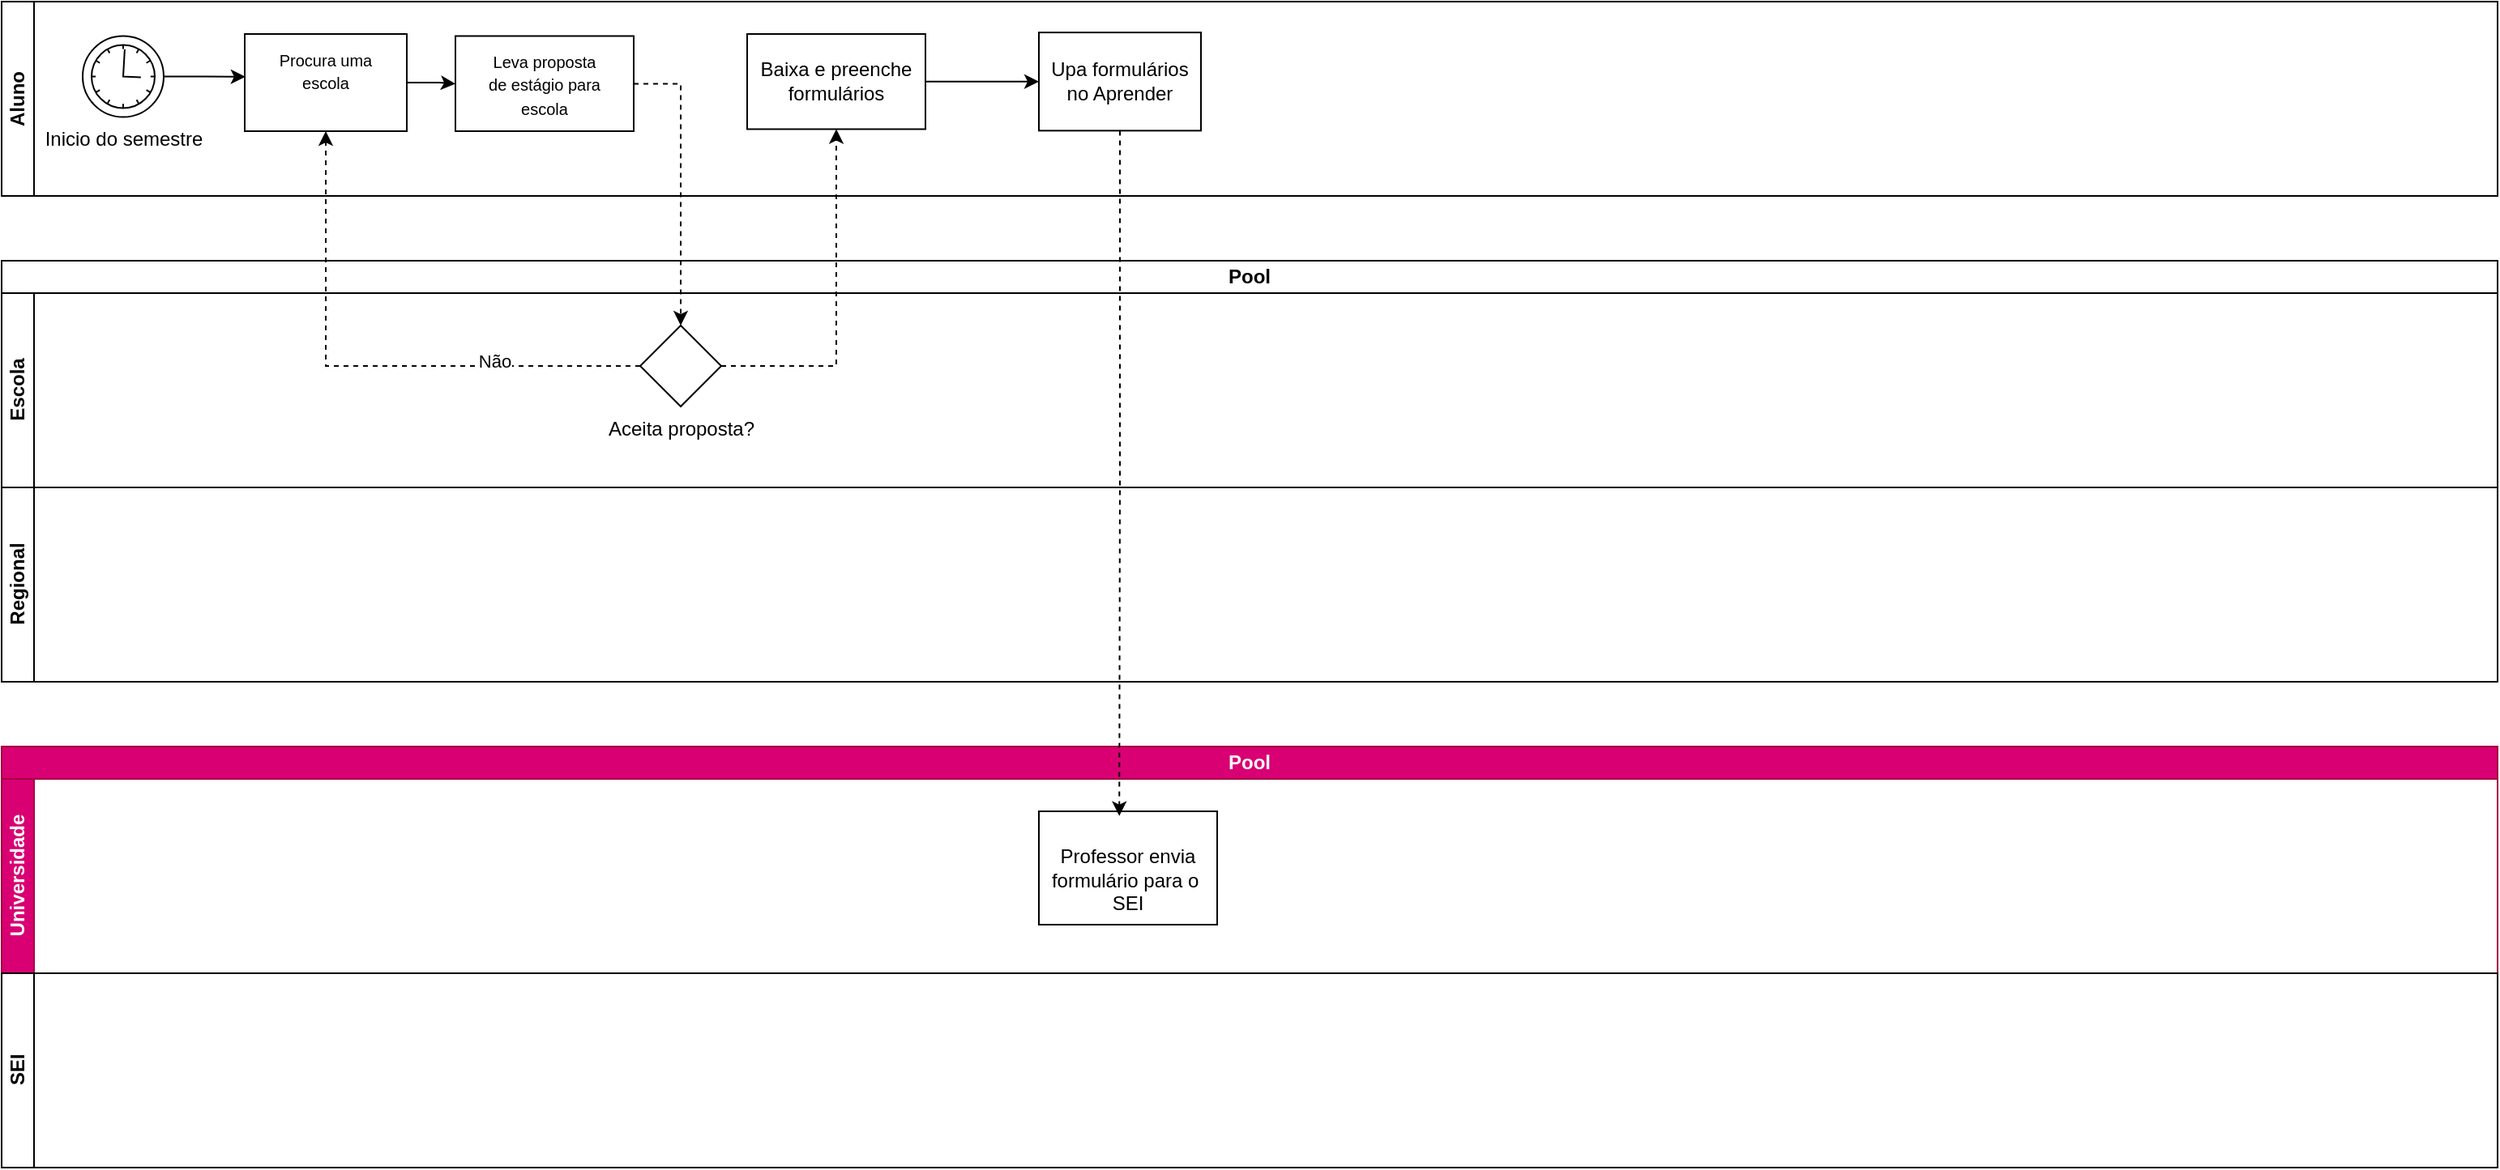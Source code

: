 <mxfile version="27.0.6">
  <diagram name="Página-1" id="58Cpc6Z6Knesa83rlpg5">
    <mxGraphModel dx="1358" dy="740" grid="1" gridSize="10" guides="1" tooltips="1" connect="1" arrows="1" fold="1" page="1" pageScale="1" pageWidth="827" pageHeight="1169" math="0" shadow="0">
      <root>
        <mxCell id="0" />
        <mxCell id="1" parent="0" />
        <mxCell id="0_S_lkyrO5err_jvZOYl-1" value="&lt;font style=&quot;color: light-dark(rgb(0, 0, 0), rgb(0, 0, 0));&quot;&gt;Aluno&lt;/font&gt;" style="swimlane;startSize=20;horizontal=0;html=1;whiteSpace=wrap;labelBackgroundColor=none;fillColor=light-dark(#FFFFFF,#FFFF00);" vertex="1" parent="1">
          <mxGeometry x="20" y="40" width="1540" height="120" as="geometry" />
        </mxCell>
        <mxCell id="0_S_lkyrO5err_jvZOYl-13" value="Inicio do semestre" style="points=[[0.145,0.145,0],[0.5,0,0],[0.855,0.145,0],[1,0.5,0],[0.855,0.855,0],[0.5,1,0],[0.145,0.855,0],[0,0.5,0]];shape=mxgraph.bpmn.event;html=1;verticalLabelPosition=bottom;labelBackgroundColor=#ffffff;verticalAlign=top;align=center;perimeter=ellipsePerimeter;outlineConnect=0;aspect=fixed;outline=standard;symbol=timer;" vertex="1" parent="0_S_lkyrO5err_jvZOYl-1">
          <mxGeometry x="50" y="21.25" width="50" height="50" as="geometry" />
        </mxCell>
        <mxCell id="0_S_lkyrO5err_jvZOYl-16" value="&lt;font style=&quot;font-size: 10px;&quot;&gt;Procura uma&lt;/font&gt;&lt;div&gt;&lt;font style=&quot;font-size: 10px;&quot;&gt;escola&lt;/font&gt;&lt;/div&gt;&lt;div&gt;&lt;font style=&quot;font-size: 10px;&quot;&gt;&lt;br&gt;&lt;/font&gt;&lt;/div&gt;" style="points=[[0.25,0,0],[0.5,0,0],[0.75,0,0],[1,0.25,0],[1,0.5,0],[1,0.75,0],[0.75,1,0],[0.5,1,0],[0.25,1,0],[0,0.75,0],[0,0.5,0],[0,0.25,0]];shape=mxgraph.bpmn.task2;whiteSpace=wrap;rectStyle=rounded;size=10;html=1;container=1;expand=0;collapsible=0;taskMarker=abstract;isLoopStandard=1;" vertex="1" parent="0_S_lkyrO5err_jvZOYl-1">
          <mxGeometry x="150" y="20" width="100" height="60" as="geometry" />
        </mxCell>
        <mxCell id="0_S_lkyrO5err_jvZOYl-17" style="edgeStyle=orthogonalEdgeStyle;rounded=0;orthogonalLoop=1;jettySize=auto;html=1;entryX=0.004;entryY=0.44;entryDx=0;entryDy=0;entryPerimeter=0;" edge="1" parent="0_S_lkyrO5err_jvZOYl-1" source="0_S_lkyrO5err_jvZOYl-13" target="0_S_lkyrO5err_jvZOYl-16">
          <mxGeometry relative="1" as="geometry" />
        </mxCell>
        <mxCell id="0_S_lkyrO5err_jvZOYl-19" value="&lt;font style=&quot;font-size: 10px;&quot;&gt;Leva proposta&lt;/font&gt;&lt;div&gt;&lt;font style=&quot;font-size: 10px;&quot;&gt;de estágio para&lt;br&gt;&lt;/font&gt;&lt;div&gt;&lt;font style=&quot;font-size: 10px;&quot;&gt;escola&lt;/font&gt;&lt;/div&gt;&lt;/div&gt;" style="points=[[0.25,0,0],[0.5,0,0],[0.75,0,0],[1,0.25,0],[1,0.5,0],[1,0.75,0],[0.75,1,0],[0.5,1,0],[0.25,1,0],[0,0.75,0],[0,0.5,0],[0,0.25,0]];shape=mxgraph.bpmn.task2;whiteSpace=wrap;rectStyle=rounded;size=10;html=1;container=1;expand=0;collapsible=0;taskMarker=manual;" vertex="1" parent="0_S_lkyrO5err_jvZOYl-1">
          <mxGeometry x="280" y="21.25" width="110" height="58.75" as="geometry" />
        </mxCell>
        <mxCell id="0_S_lkyrO5err_jvZOYl-18" style="edgeStyle=orthogonalEdgeStyle;rounded=0;orthogonalLoop=1;jettySize=auto;html=1;" edge="1" parent="0_S_lkyrO5err_jvZOYl-1" source="0_S_lkyrO5err_jvZOYl-16" target="0_S_lkyrO5err_jvZOYl-19">
          <mxGeometry relative="1" as="geometry">
            <mxPoint x="360" y="47.5" as="targetPoint" />
          </mxGeometry>
        </mxCell>
        <mxCell id="0_S_lkyrO5err_jvZOYl-31" value="Baixa e preenche&lt;div&gt;formulários&lt;/div&gt;" style="points=[[0.25,0,0],[0.5,0,0],[0.75,0,0],[1,0.25,0],[1,0.5,0],[1,0.75,0],[0.75,1,0],[0.5,1,0],[0.25,1,0],[0,0.75,0],[0,0.5,0],[0,0.25,0]];shape=mxgraph.bpmn.task2;whiteSpace=wrap;rectStyle=rounded;size=10;html=1;container=1;expand=0;collapsible=0;taskMarker=abstract;" vertex="1" parent="0_S_lkyrO5err_jvZOYl-1">
          <mxGeometry x="460" y="20" width="110" height="58.75" as="geometry" />
        </mxCell>
        <mxCell id="0_S_lkyrO5err_jvZOYl-35" value="Upa formulários&lt;div&gt;no Aprender&lt;/div&gt;" style="points=[[0.25,0,0],[0.5,0,0],[0.75,0,0],[1,0.25,0],[1,0.5,0],[1,0.75,0],[0.75,1,0],[0.5,1,0],[0.25,1,0],[0,0.75,0],[0,0.5,0],[0,0.25,0]];shape=mxgraph.bpmn.task2;whiteSpace=wrap;rectStyle=rounded;size=10;html=1;container=1;expand=0;collapsible=0;taskMarker=abstract;" vertex="1" parent="0_S_lkyrO5err_jvZOYl-1">
          <mxGeometry x="640" y="19.06" width="100" height="60.63" as="geometry" />
        </mxCell>
        <mxCell id="0_S_lkyrO5err_jvZOYl-34" style="edgeStyle=orthogonalEdgeStyle;rounded=0;orthogonalLoop=1;jettySize=auto;html=1;" edge="1" parent="0_S_lkyrO5err_jvZOYl-1" source="0_S_lkyrO5err_jvZOYl-31" target="0_S_lkyrO5err_jvZOYl-35">
          <mxGeometry relative="1" as="geometry">
            <mxPoint x="640" y="49.375" as="targetPoint" />
          </mxGeometry>
        </mxCell>
        <mxCell id="0_S_lkyrO5err_jvZOYl-4" value="Pool" style="swimlane;html=1;childLayout=stackLayout;resizeParent=1;resizeParentMax=0;horizontal=1;startSize=20;horizontalStack=0;whiteSpace=wrap;labelBackgroundColor=none;" vertex="1" parent="1">
          <mxGeometry x="20" y="200" width="1540" height="260" as="geometry" />
        </mxCell>
        <mxCell id="0_S_lkyrO5err_jvZOYl-5" value="Escola" style="swimlane;html=1;startSize=20;horizontal=0;labelBackgroundColor=none;" vertex="1" parent="0_S_lkyrO5err_jvZOYl-4">
          <mxGeometry y="20" width="1540" height="120" as="geometry" />
        </mxCell>
        <mxCell id="0_S_lkyrO5err_jvZOYl-26" value="Aceita proposta?" style="points=[[0.25,0.25,0],[0.5,0,0],[0.75,0.25,0],[1,0.5,0],[0.75,0.75,0],[0.5,1,0],[0.25,0.75,0],[0,0.5,0]];shape=mxgraph.bpmn.gateway2;html=1;verticalLabelPosition=bottom;labelBackgroundColor=#ffffff;verticalAlign=top;align=center;perimeter=rhombusPerimeter;outlineConnect=0;outline=none;symbol=none;" vertex="1" parent="0_S_lkyrO5err_jvZOYl-5">
          <mxGeometry x="394" y="20" width="50" height="50" as="geometry" />
        </mxCell>
        <mxCell id="0_S_lkyrO5err_jvZOYl-6" value="Regional" style="swimlane;html=1;startSize=20;horizontal=0;labelBackgroundColor=none;" vertex="1" parent="0_S_lkyrO5err_jvZOYl-4">
          <mxGeometry y="140" width="1540" height="120" as="geometry" />
        </mxCell>
        <mxCell id="0_S_lkyrO5err_jvZOYl-8" value="Pool" style="swimlane;html=1;childLayout=stackLayout;resizeParent=1;resizeParentMax=0;horizontal=1;startSize=20;horizontalStack=0;whiteSpace=wrap;labelBackgroundColor=none;fillColor=light-dark(#D80073,#FF3333);fontColor=#ffffff;strokeColor=#A50040;" vertex="1" parent="1">
          <mxGeometry x="20" y="500" width="1540" height="260" as="geometry" />
        </mxCell>
        <mxCell id="0_S_lkyrO5err_jvZOYl-9" value="Universidade" style="swimlane;html=1;startSize=20;horizontal=0;labelBackgroundColor=none;fillColor=light-dark(#D80073,#FF3333);fontColor=#ffffff;strokeColor=#A50040;" vertex="1" parent="0_S_lkyrO5err_jvZOYl-8">
          <mxGeometry y="20" width="1540" height="120" as="geometry" />
        </mxCell>
        <mxCell id="0_S_lkyrO5err_jvZOYl-37" value="&lt;div&gt;&lt;br&gt;&lt;/div&gt;Professor envia&lt;div&gt;formulário para o&amp;nbsp;&lt;/div&gt;&lt;div&gt;SEI&lt;/div&gt;" style="points=[[0.25,0,0],[0.5,0,0],[0.75,0,0],[1,0.25,0],[1,0.5,0],[1,0.75,0],[0.75,1,0],[0.5,1,0],[0.25,1,0],[0,0.75,0],[0,0.5,0],[0,0.25,0]];shape=mxgraph.bpmn.task2;whiteSpace=wrap;rectStyle=rounded;size=10;html=1;container=1;expand=0;collapsible=0;taskMarker=user;" vertex="1" parent="0_S_lkyrO5err_jvZOYl-9">
          <mxGeometry x="640" y="20" width="110" height="70" as="geometry" />
        </mxCell>
        <mxCell id="0_S_lkyrO5err_jvZOYl-10" value="&lt;font style=&quot;color: light-dark(rgb(0, 0, 0), rgb(0, 0, 0));&quot;&gt;SEI&lt;/font&gt;" style="swimlane;html=1;startSize=20;horizontal=0;labelBackgroundColor=none;fillColor=light-dark(#FFFFFF,#FF3333);" vertex="1" parent="0_S_lkyrO5err_jvZOYl-8">
          <mxGeometry y="140" width="1540" height="120" as="geometry" />
        </mxCell>
        <mxCell id="0_S_lkyrO5err_jvZOYl-28" style="edgeStyle=orthogonalEdgeStyle;rounded=0;orthogonalLoop=1;jettySize=auto;html=1;entryX=0.5;entryY=0;entryDx=0;entryDy=0;entryPerimeter=0;dashed=1;" edge="1" parent="1" source="0_S_lkyrO5err_jvZOYl-19" target="0_S_lkyrO5err_jvZOYl-26">
          <mxGeometry relative="1" as="geometry" />
        </mxCell>
        <mxCell id="0_S_lkyrO5err_jvZOYl-29" style="edgeStyle=orthogonalEdgeStyle;rounded=0;orthogonalLoop=1;jettySize=auto;html=1;entryX=0.5;entryY=1;entryDx=0;entryDy=0;entryPerimeter=0;dashed=1;" edge="1" parent="1" source="0_S_lkyrO5err_jvZOYl-26" target="0_S_lkyrO5err_jvZOYl-16">
          <mxGeometry relative="1" as="geometry" />
        </mxCell>
        <mxCell id="0_S_lkyrO5err_jvZOYl-30" value="Não" style="edgeLabel;html=1;align=center;verticalAlign=middle;resizable=0;points=[];" vertex="1" connectable="0" parent="0_S_lkyrO5err_jvZOYl-29">
          <mxGeometry x="-0.468" y="-3" relative="1" as="geometry">
            <mxPoint as="offset" />
          </mxGeometry>
        </mxCell>
        <mxCell id="0_S_lkyrO5err_jvZOYl-32" style="edgeStyle=orthogonalEdgeStyle;rounded=0;orthogonalLoop=1;jettySize=auto;html=1;entryX=0.5;entryY=1;entryDx=0;entryDy=0;entryPerimeter=0;dashed=1;" edge="1" parent="1" source="0_S_lkyrO5err_jvZOYl-26" target="0_S_lkyrO5err_jvZOYl-31">
          <mxGeometry relative="1" as="geometry" />
        </mxCell>
        <mxCell id="0_S_lkyrO5err_jvZOYl-41" style="edgeStyle=orthogonalEdgeStyle;rounded=0;orthogonalLoop=1;jettySize=auto;html=1;entryX=0.451;entryY=0.041;entryDx=0;entryDy=0;entryPerimeter=0;dashed=1;" edge="1" parent="1" source="0_S_lkyrO5err_jvZOYl-35" target="0_S_lkyrO5err_jvZOYl-37">
          <mxGeometry relative="1" as="geometry" />
        </mxCell>
      </root>
    </mxGraphModel>
  </diagram>
</mxfile>

